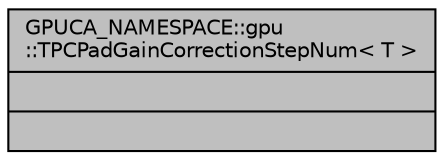 digraph "GPUCA_NAMESPACE::gpu::TPCPadGainCorrectionStepNum&lt; T &gt;"
{
 // INTERACTIVE_SVG=YES
  bgcolor="transparent";
  edge [fontname="Helvetica",fontsize="10",labelfontname="Helvetica",labelfontsize="10"];
  node [fontname="Helvetica",fontsize="10",shape=record];
  Node1 [label="{GPUCA_NAMESPACE::gpu\l::TPCPadGainCorrectionStepNum\< T \>\n||}",height=0.2,width=0.4,color="black", fillcolor="grey75", style="filled", fontcolor="black"];
}
